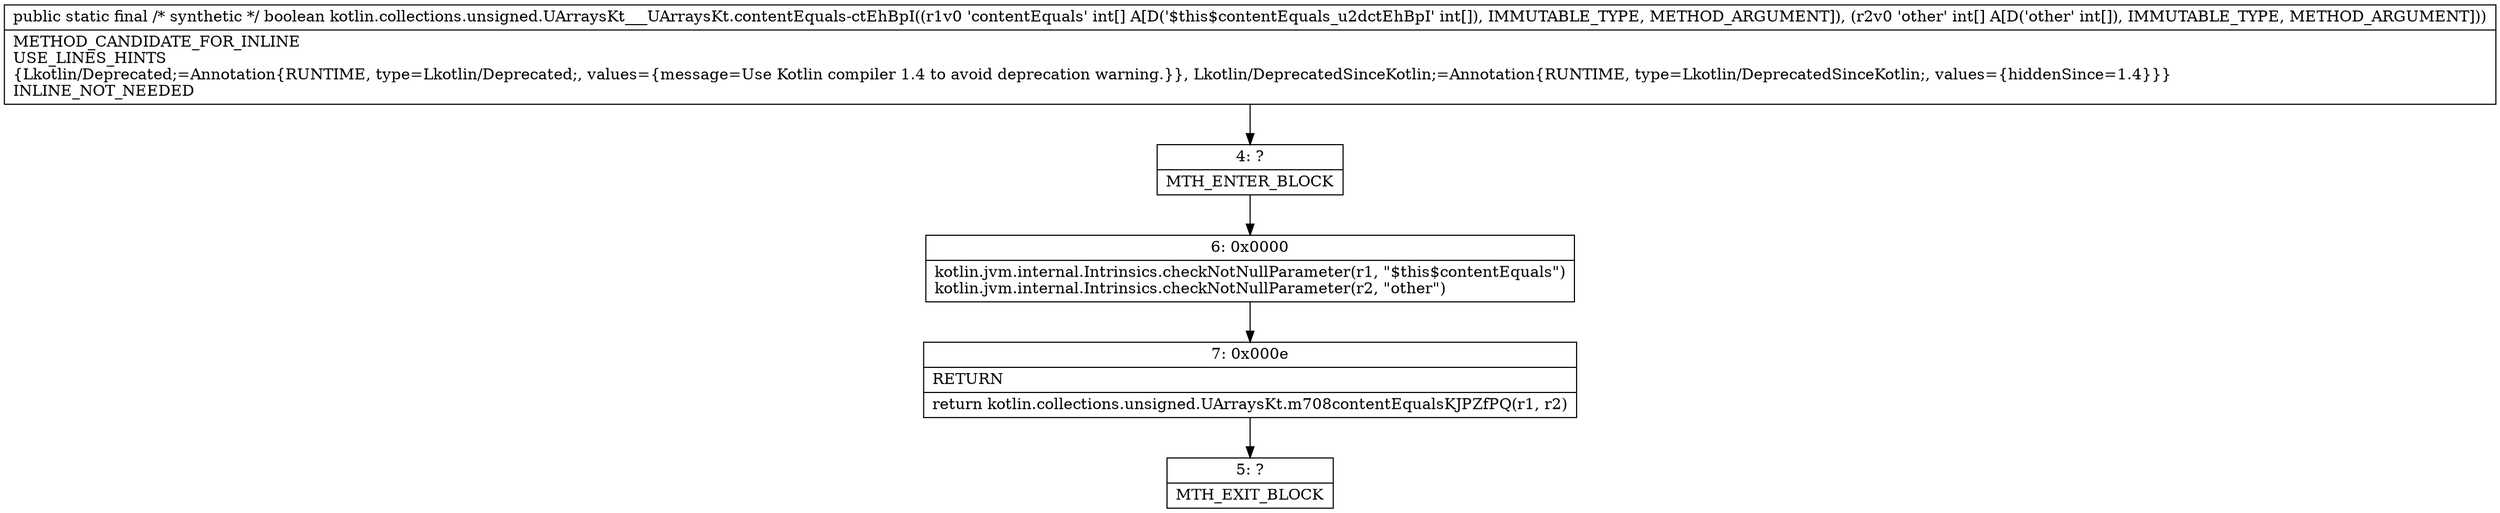 digraph "CFG forkotlin.collections.unsigned.UArraysKt___UArraysKt.contentEquals\-ctEhBpI([I[I)Z" {
Node_4 [shape=record,label="{4\:\ ?|MTH_ENTER_BLOCK\l}"];
Node_6 [shape=record,label="{6\:\ 0x0000|kotlin.jvm.internal.Intrinsics.checkNotNullParameter(r1, \"$this$contentEquals\")\lkotlin.jvm.internal.Intrinsics.checkNotNullParameter(r2, \"other\")\l}"];
Node_7 [shape=record,label="{7\:\ 0x000e|RETURN\l|return kotlin.collections.unsigned.UArraysKt.m708contentEqualsKJPZfPQ(r1, r2)\l}"];
Node_5 [shape=record,label="{5\:\ ?|MTH_EXIT_BLOCK\l}"];
MethodNode[shape=record,label="{public static final \/* synthetic *\/ boolean kotlin.collections.unsigned.UArraysKt___UArraysKt.contentEquals\-ctEhBpI((r1v0 'contentEquals' int[] A[D('$this$contentEquals_u2dctEhBpI' int[]), IMMUTABLE_TYPE, METHOD_ARGUMENT]), (r2v0 'other' int[] A[D('other' int[]), IMMUTABLE_TYPE, METHOD_ARGUMENT]))  | METHOD_CANDIDATE_FOR_INLINE\lUSE_LINES_HINTS\l\{Lkotlin\/Deprecated;=Annotation\{RUNTIME, type=Lkotlin\/Deprecated;, values=\{message=Use Kotlin compiler 1.4 to avoid deprecation warning.\}\}, Lkotlin\/DeprecatedSinceKotlin;=Annotation\{RUNTIME, type=Lkotlin\/DeprecatedSinceKotlin;, values=\{hiddenSince=1.4\}\}\}\lINLINE_NOT_NEEDED\l}"];
MethodNode -> Node_4;Node_4 -> Node_6;
Node_6 -> Node_7;
Node_7 -> Node_5;
}

